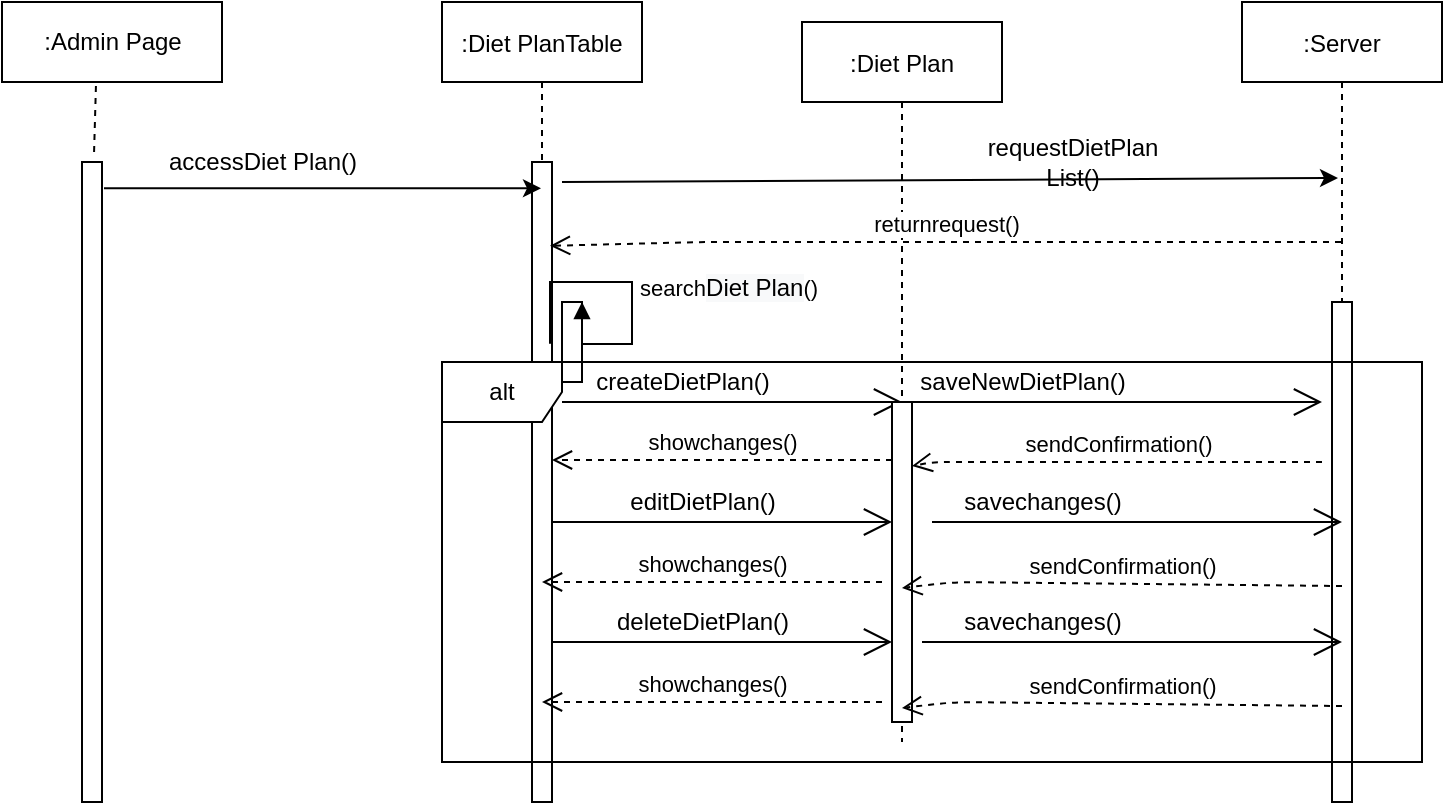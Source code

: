 <mxfile version="14.7.7" type="device"><diagram id="BgOUGCzVWC5sVGnClVlR" name="Page-1"><mxGraphModel dx="868" dy="393" grid="1" gridSize="10" guides="1" tooltips="1" connect="1" arrows="1" fold="1" page="1" pageScale="1" pageWidth="850" pageHeight="1100" math="0" shadow="0"><root><mxCell id="0"/><mxCell id="1" parent="0"/><mxCell id="4IkurjK6d4VWRoUfz8yE-1" value="" style="html=1;points=[];perimeter=orthogonalPerimeter;" vertex="1" parent="1"><mxGeometry x="260" y="131" width="10" height="320" as="geometry"/></mxCell><mxCell id="4IkurjK6d4VWRoUfz8yE-2" value=":Diet PlanTable" style="shape=umlLifeline;perimeter=lifelinePerimeter;container=1;collapsible=0;recursiveResize=0;rounded=0;shadow=0;strokeWidth=1;" vertex="1" parent="1"><mxGeometry x="440" y="51" width="100" height="400" as="geometry"/></mxCell><mxCell id="4IkurjK6d4VWRoUfz8yE-3" value="" style="points=[];perimeter=orthogonalPerimeter;rounded=0;shadow=0;strokeWidth=1;" vertex="1" parent="4IkurjK6d4VWRoUfz8yE-2"><mxGeometry x="45" y="80" width="10" height="320" as="geometry"/></mxCell><mxCell id="4IkurjK6d4VWRoUfz8yE-4" value="" style="html=1;points=[];perimeter=orthogonalPerimeter;" vertex="1" parent="4IkurjK6d4VWRoUfz8yE-2"><mxGeometry x="60" y="150" width="10" height="40" as="geometry"/></mxCell><mxCell id="4IkurjK6d4VWRoUfz8yE-5" value="search&lt;span style=&quot;font-size: 12px ; text-align: center ; background-color: rgb(248 , 249 , 250)&quot;&gt;Diet Plan&lt;/span&gt;()" style="edgeStyle=orthogonalEdgeStyle;html=1;align=left;spacingLeft=2;endArrow=block;rounded=0;entryX=1;entryY=0;exitX=0.9;exitY=0.284;exitDx=0;exitDy=0;exitPerimeter=0;" edge="1" parent="4IkurjK6d4VWRoUfz8yE-2" source="4IkurjK6d4VWRoUfz8yE-3" target="4IkurjK6d4VWRoUfz8yE-4"><mxGeometry relative="1" as="geometry"><mxPoint x="65" y="170" as="sourcePoint"/><Array as="points"><mxPoint x="54" y="140"/><mxPoint x="95" y="140"/><mxPoint x="95" y="171"/><mxPoint x="70" y="171"/></Array></mxGeometry></mxCell><mxCell id="4IkurjK6d4VWRoUfz8yE-6" value=":Server" style="shape=umlLifeline;perimeter=lifelinePerimeter;container=1;collapsible=0;recursiveResize=0;rounded=0;shadow=0;strokeWidth=1;" vertex="1" parent="1"><mxGeometry x="840" y="51" width="100" height="400" as="geometry"/></mxCell><mxCell id="4IkurjK6d4VWRoUfz8yE-7" value="" style="points=[];perimeter=orthogonalPerimeter;rounded=0;shadow=0;strokeWidth=1;" vertex="1" parent="4IkurjK6d4VWRoUfz8yE-6"><mxGeometry x="45" y="150" width="10" height="250" as="geometry"/></mxCell><mxCell id="4IkurjK6d4VWRoUfz8yE-8" value=":Admin Page" style="html=1;" vertex="1" parent="1"><mxGeometry x="220" y="51" width="110" height="40" as="geometry"/></mxCell><mxCell id="4IkurjK6d4VWRoUfz8yE-9" value="" style="endArrow=none;dashed=1;html=1;exitX=0.427;exitY=1.05;exitDx=0;exitDy=0;exitPerimeter=0;entryX=0.6;entryY=-0.012;entryDx=0;entryDy=0;entryPerimeter=0;" edge="1" parent="1" source="4IkurjK6d4VWRoUfz8yE-8" target="4IkurjK6d4VWRoUfz8yE-1"><mxGeometry width="50" height="50" relative="1" as="geometry"><mxPoint x="580" y="231" as="sourcePoint"/><mxPoint x="630" y="181" as="targetPoint"/></mxGeometry></mxCell><mxCell id="4IkurjK6d4VWRoUfz8yE-10" value=":Diet Plan" style="shape=umlLifeline;perimeter=lifelinePerimeter;container=1;collapsible=0;recursiveResize=0;rounded=0;shadow=0;strokeWidth=1;" vertex="1" parent="1"><mxGeometry x="620" y="61" width="100" height="360" as="geometry"/></mxCell><mxCell id="4IkurjK6d4VWRoUfz8yE-11" value="" style="endArrow=classic;html=1;exitX=1.1;exitY=0.041;exitDx=0;exitDy=0;exitPerimeter=0;" edge="1" parent="1" source="4IkurjK6d4VWRoUfz8yE-1" target="4IkurjK6d4VWRoUfz8yE-2"><mxGeometry width="50" height="50" relative="1" as="geometry"><mxPoint x="480" y="281" as="sourcePoint"/><mxPoint x="530" y="231" as="targetPoint"/></mxGeometry></mxCell><mxCell id="4IkurjK6d4VWRoUfz8yE-12" value="accessDiet Plan()" style="text;html=1;align=center;verticalAlign=middle;resizable=0;points=[];autosize=1;strokeColor=none;" vertex="1" parent="1"><mxGeometry x="295" y="121" width="110" height="20" as="geometry"/></mxCell><mxCell id="4IkurjK6d4VWRoUfz8yE-13" value="" style="endArrow=classic;html=1;entryX=0.48;entryY=0.22;entryDx=0;entryDy=0;entryPerimeter=0;" edge="1" parent="1" target="4IkurjK6d4VWRoUfz8yE-6"><mxGeometry width="50" height="50" relative="1" as="geometry"><mxPoint x="500" y="141" as="sourcePoint"/><mxPoint x="840" y="151" as="targetPoint"/></mxGeometry></mxCell><mxCell id="4IkurjK6d4VWRoUfz8yE-14" value="requestDietPlan&lt;br&gt;List()" style="text;html=1;align=center;verticalAlign=middle;resizable=0;points=[];autosize=1;strokeColor=none;" vertex="1" parent="1"><mxGeometry x="705" y="116" width="100" height="30" as="geometry"/></mxCell><mxCell id="4IkurjK6d4VWRoUfz8yE-15" value="returnrequest()" style="html=1;verticalAlign=bottom;endArrow=open;dashed=1;endSize=8;entryX=0.9;entryY=0.131;entryDx=0;entryDy=0;entryPerimeter=0;" edge="1" parent="1" source="4IkurjK6d4VWRoUfz8yE-6" target="4IkurjK6d4VWRoUfz8yE-3"><mxGeometry relative="1" as="geometry"><mxPoint x="550" y="251" as="sourcePoint"/><mxPoint x="470" y="251" as="targetPoint"/><Array as="points"><mxPoint x="570" y="171"/></Array></mxGeometry></mxCell><mxCell id="4IkurjK6d4VWRoUfz8yE-16" value="" style="endArrow=open;endFill=1;endSize=12;html=1;" edge="1" parent="1"><mxGeometry width="160" relative="1" as="geometry"><mxPoint x="500" y="251" as="sourcePoint"/><mxPoint x="670" y="251" as="targetPoint"/></mxGeometry></mxCell><mxCell id="4IkurjK6d4VWRoUfz8yE-17" value="" style="html=1;points=[];perimeter=orthogonalPerimeter;" vertex="1" parent="1"><mxGeometry x="665" y="251" width="10" height="160" as="geometry"/></mxCell><mxCell id="4IkurjK6d4VWRoUfz8yE-18" value="createDietPlan()" style="text;html=1;align=center;verticalAlign=middle;resizable=0;points=[];autosize=1;strokeColor=none;" vertex="1" parent="1"><mxGeometry x="510" y="231" width="100" height="20" as="geometry"/></mxCell><mxCell id="4IkurjK6d4VWRoUfz8yE-19" value="" style="endArrow=open;endFill=1;endSize=12;html=1;" edge="1" parent="1" source="4IkurjK6d4VWRoUfz8yE-17"><mxGeometry width="160" relative="1" as="geometry"><mxPoint x="710" y="251" as="sourcePoint"/><mxPoint x="880" y="251" as="targetPoint"/><Array as="points"><mxPoint x="840" y="251"/></Array></mxGeometry></mxCell><mxCell id="4IkurjK6d4VWRoUfz8yE-20" value="saveNewDietPlan()" style="text;html=1;align=center;verticalAlign=middle;resizable=0;points=[];autosize=1;strokeColor=none;" vertex="1" parent="1"><mxGeometry x="670" y="231" width="120" height="20" as="geometry"/></mxCell><mxCell id="4IkurjK6d4VWRoUfz8yE-21" value="sendConfirmation()" style="html=1;verticalAlign=bottom;endArrow=open;dashed=1;endSize=8;" edge="1" parent="1"><mxGeometry relative="1" as="geometry"><mxPoint x="880" y="281" as="sourcePoint"/><mxPoint x="675" y="282.96" as="targetPoint"/><Array as="points"><mxPoint x="686" y="281.0"/></Array></mxGeometry></mxCell><mxCell id="4IkurjK6d4VWRoUfz8yE-22" value="editDietPlan()" style="text;html=1;align=center;verticalAlign=middle;resizable=0;points=[];autosize=1;strokeColor=none;" vertex="1" parent="1"><mxGeometry x="525" y="291" width="90" height="20" as="geometry"/></mxCell><mxCell id="4IkurjK6d4VWRoUfz8yE-23" value="" style="endArrow=open;endFill=1;endSize=12;html=1;" edge="1" parent="1"><mxGeometry width="160" relative="1" as="geometry"><mxPoint x="685" y="311" as="sourcePoint"/><mxPoint x="890" y="311" as="targetPoint"/><Array as="points"><mxPoint x="850" y="311"/></Array></mxGeometry></mxCell><mxCell id="4IkurjK6d4VWRoUfz8yE-24" value="savechanges()" style="text;html=1;align=center;verticalAlign=middle;resizable=0;points=[];autosize=1;strokeColor=none;" vertex="1" parent="1"><mxGeometry x="695" y="291" width="90" height="20" as="geometry"/></mxCell><mxCell id="4IkurjK6d4VWRoUfz8yE-25" value="sendConfirmation()" style="html=1;verticalAlign=bottom;endArrow=open;dashed=1;endSize=8;entryX=0.5;entryY=0.581;entryDx=0;entryDy=0;entryPerimeter=0;" edge="1" parent="1" target="4IkurjK6d4VWRoUfz8yE-17"><mxGeometry relative="1" as="geometry"><mxPoint x="890" y="343" as="sourcePoint"/><mxPoint x="680" y="344" as="targetPoint"/><Array as="points"><mxPoint x="696" y="341.0"/></Array></mxGeometry></mxCell><mxCell id="4IkurjK6d4VWRoUfz8yE-26" value="" style="endArrow=open;endFill=1;endSize=12;html=1;" edge="1" parent="1"><mxGeometry width="160" relative="1" as="geometry"><mxPoint x="495" y="311" as="sourcePoint"/><mxPoint x="665" y="311" as="targetPoint"/></mxGeometry></mxCell><mxCell id="4IkurjK6d4VWRoUfz8yE-27" value="showchanges()" style="html=1;verticalAlign=bottom;endArrow=open;dashed=1;endSize=8;" edge="1" parent="1"><mxGeometry relative="1" as="geometry"><mxPoint x="660" y="341" as="sourcePoint"/><mxPoint x="490" y="341" as="targetPoint"/><Array as="points"><mxPoint x="517" y="341.0"/></Array></mxGeometry></mxCell><mxCell id="4IkurjK6d4VWRoUfz8yE-28" value="deleteDietPlan()" style="text;html=1;align=center;verticalAlign=middle;resizable=0;points=[];autosize=1;strokeColor=none;" vertex="1" parent="1"><mxGeometry x="520" y="351" width="100" height="20" as="geometry"/></mxCell><mxCell id="4IkurjK6d4VWRoUfz8yE-29" value="" style="endArrow=open;endFill=1;endSize=12;html=1;" edge="1" parent="1"><mxGeometry width="160" relative="1" as="geometry"><mxPoint x="680" y="371" as="sourcePoint"/><mxPoint x="890" y="371" as="targetPoint"/><Array as="points"><mxPoint x="850" y="371"/></Array></mxGeometry></mxCell><mxCell id="4IkurjK6d4VWRoUfz8yE-30" value="savechanges()" style="text;html=1;align=center;verticalAlign=middle;resizable=0;points=[];autosize=1;strokeColor=none;" vertex="1" parent="1"><mxGeometry x="695" y="351" width="90" height="20" as="geometry"/></mxCell><mxCell id="4IkurjK6d4VWRoUfz8yE-31" value="sendConfirmation()" style="html=1;verticalAlign=bottom;endArrow=open;dashed=1;endSize=8;entryX=0.5;entryY=0.956;entryDx=0;entryDy=0;entryPerimeter=0;" edge="1" parent="1" target="4IkurjK6d4VWRoUfz8yE-17"><mxGeometry relative="1" as="geometry"><mxPoint x="890" y="403" as="sourcePoint"/><mxPoint x="680" y="404" as="targetPoint"/><Array as="points"><mxPoint x="696" y="401.0"/></Array></mxGeometry></mxCell><mxCell id="4IkurjK6d4VWRoUfz8yE-32" value="" style="endArrow=open;endFill=1;endSize=12;html=1;" edge="1" parent="1"><mxGeometry width="160" relative="1" as="geometry"><mxPoint x="495" y="371" as="sourcePoint"/><mxPoint x="665" y="371" as="targetPoint"/></mxGeometry></mxCell><mxCell id="4IkurjK6d4VWRoUfz8yE-33" value="showchanges()" style="html=1;verticalAlign=bottom;endArrow=open;dashed=1;endSize=8;" edge="1" parent="1"><mxGeometry relative="1" as="geometry"><mxPoint x="660" y="401" as="sourcePoint"/><mxPoint x="490" y="401" as="targetPoint"/><Array as="points"><mxPoint x="517" y="401.0"/></Array></mxGeometry></mxCell><mxCell id="4IkurjK6d4VWRoUfz8yE-34" value="showchanges()" style="html=1;verticalAlign=bottom;endArrow=open;dashed=1;endSize=8;" edge="1" parent="1"><mxGeometry relative="1" as="geometry"><mxPoint x="665" y="280" as="sourcePoint"/><mxPoint x="495" y="280" as="targetPoint"/><Array as="points"><mxPoint x="522" y="280.0"/></Array></mxGeometry></mxCell><mxCell id="4IkurjK6d4VWRoUfz8yE-35" value="alt" style="shape=umlFrame;whiteSpace=wrap;html=1;" vertex="1" parent="1"><mxGeometry x="440" y="231" width="490" height="200" as="geometry"/></mxCell></root></mxGraphModel></diagram></mxfile>